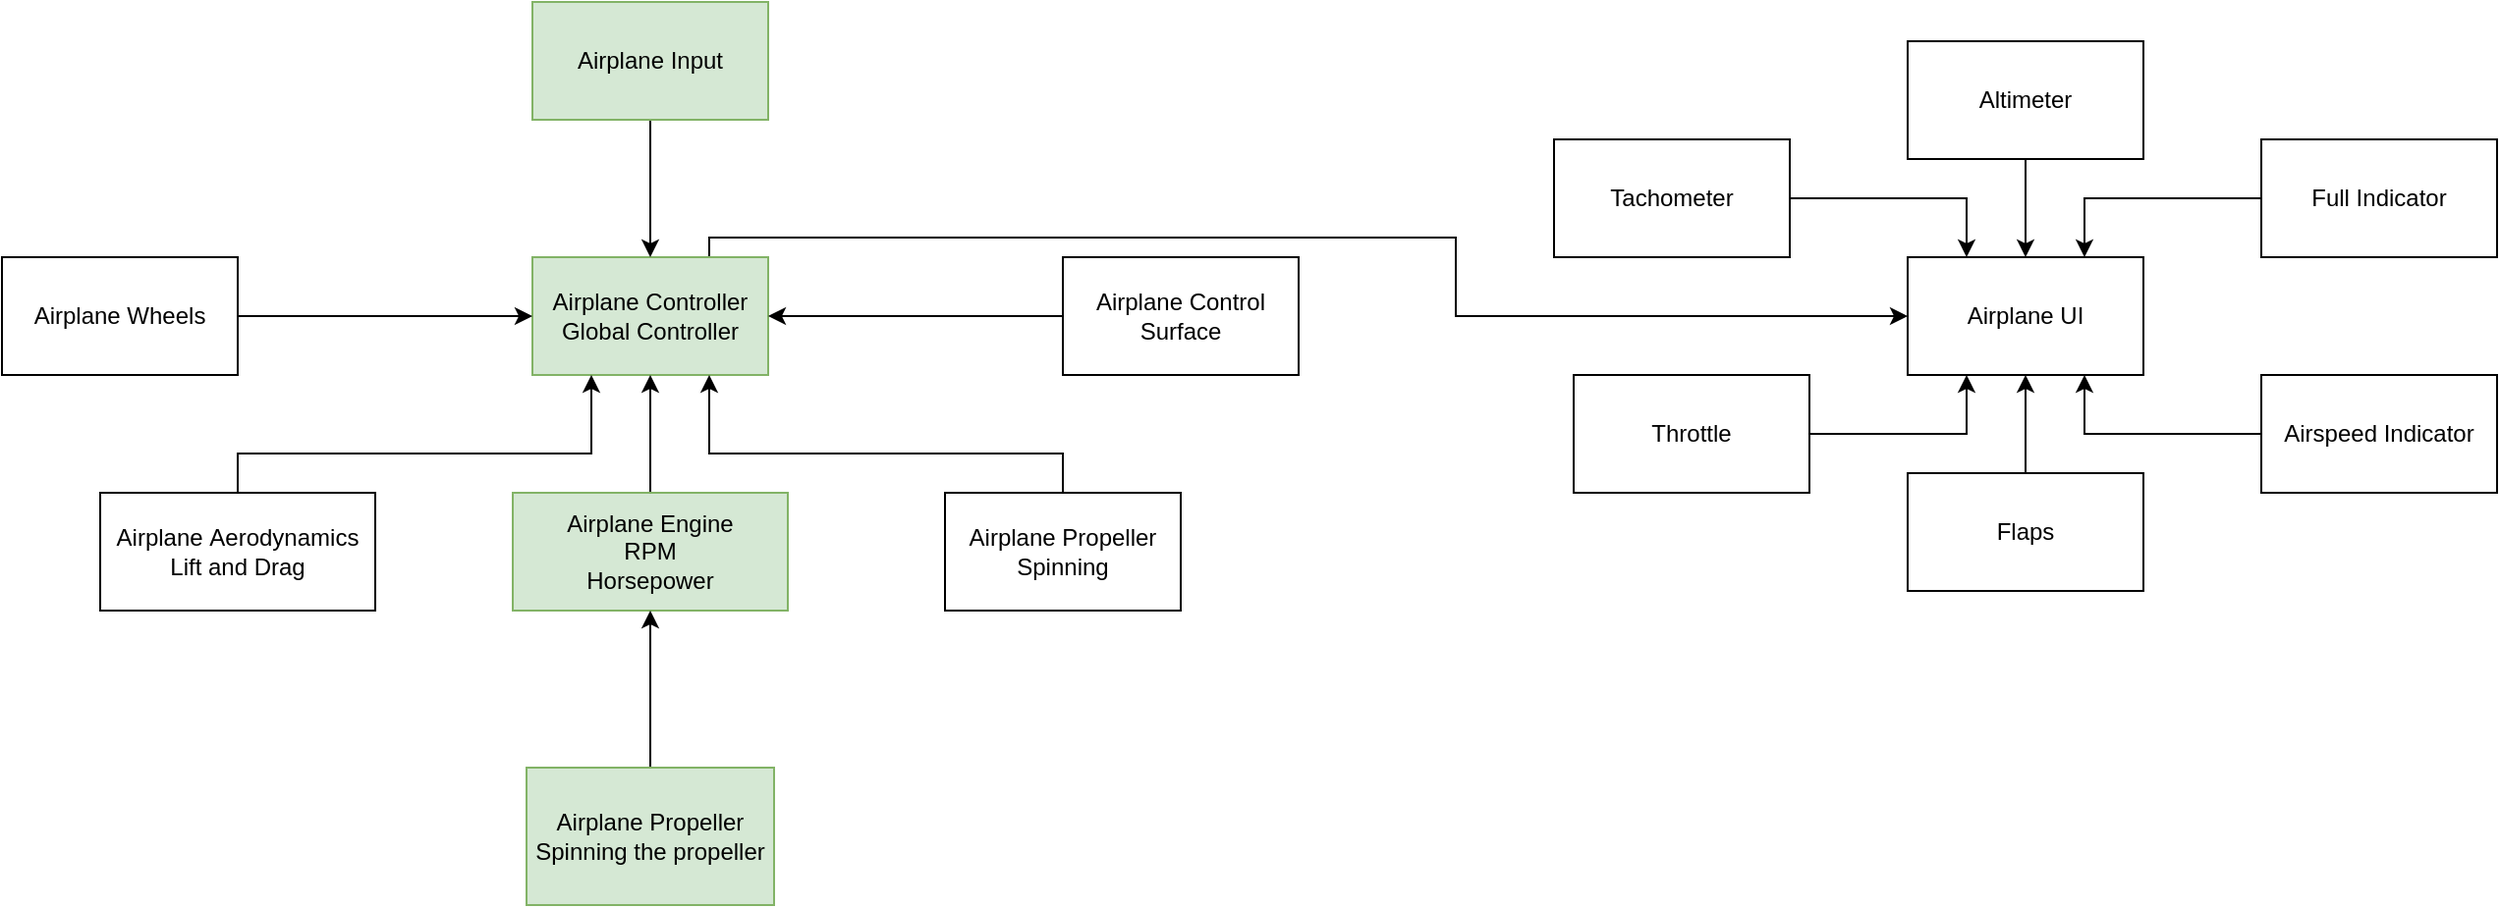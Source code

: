 <mxfile version="13.6.10" type="github">
  <diagram id="snA5wIH1FXUt3bnCRdw-" name="Page-1">
    <mxGraphModel dx="1102" dy="582" grid="1" gridSize="10" guides="1" tooltips="1" connect="1" arrows="1" fold="1" page="1" pageScale="1" pageWidth="827" pageHeight="1169" math="0" shadow="0">
      <root>
        <mxCell id="0" />
        <mxCell id="1" parent="0" />
        <mxCell id="H8tqieu_wZ1byqVmmLSu-40" style="edgeStyle=orthogonalEdgeStyle;rounded=0;orthogonalLoop=1;jettySize=auto;html=1;entryX=0;entryY=0.5;entryDx=0;entryDy=0;" parent="1" source="H8tqieu_wZ1byqVmmLSu-1" target="H8tqieu_wZ1byqVmmLSu-20" edge="1">
          <mxGeometry relative="1" as="geometry">
            <Array as="points">
              <mxPoint x="440" y="260" />
              <mxPoint x="820" y="260" />
              <mxPoint x="820" y="300" />
            </Array>
          </mxGeometry>
        </mxCell>
        <mxCell id="H8tqieu_wZ1byqVmmLSu-1" value="Airplane Controller&lt;br&gt;Global Controller" style="rounded=0;whiteSpace=wrap;html=1;fillColor=#d5e8d4;strokeColor=#82b366;" parent="1" vertex="1">
          <mxGeometry x="350" y="270" width="120" height="60" as="geometry" />
        </mxCell>
        <mxCell id="H8tqieu_wZ1byqVmmLSu-15" style="edgeStyle=orthogonalEdgeStyle;rounded=0;orthogonalLoop=1;jettySize=auto;html=1;entryX=0.25;entryY=1;entryDx=0;entryDy=0;" parent="1" source="H8tqieu_wZ1byqVmmLSu-2" target="H8tqieu_wZ1byqVmmLSu-1" edge="1">
          <mxGeometry relative="1" as="geometry">
            <Array as="points">
              <mxPoint x="200" y="370" />
              <mxPoint x="380" y="370" />
            </Array>
          </mxGeometry>
        </mxCell>
        <mxCell id="H8tqieu_wZ1byqVmmLSu-2" value="Airplane&amp;nbsp;Aerodynamics&lt;br&gt;Lift and Drag" style="rounded=0;whiteSpace=wrap;html=1;" parent="1" vertex="1">
          <mxGeometry x="130" y="390" width="140" height="60" as="geometry" />
        </mxCell>
        <mxCell id="H8tqieu_wZ1byqVmmLSu-5" style="edgeStyle=orthogonalEdgeStyle;rounded=0;orthogonalLoop=1;jettySize=auto;html=1;" parent="1" source="H8tqieu_wZ1byqVmmLSu-3" target="H8tqieu_wZ1byqVmmLSu-1" edge="1">
          <mxGeometry relative="1" as="geometry" />
        </mxCell>
        <mxCell id="H8tqieu_wZ1byqVmmLSu-3" value="Airplane Input" style="rounded=0;whiteSpace=wrap;html=1;fillColor=#d5e8d4;strokeColor=#82b366;" parent="1" vertex="1">
          <mxGeometry x="350" y="140" width="120" height="60" as="geometry" />
        </mxCell>
        <mxCell id="H8tqieu_wZ1byqVmmLSu-13" style="edgeStyle=orthogonalEdgeStyle;rounded=0;orthogonalLoop=1;jettySize=auto;html=1;entryX=0.5;entryY=1;entryDx=0;entryDy=0;" parent="1" source="H8tqieu_wZ1byqVmmLSu-7" target="H8tqieu_wZ1byqVmmLSu-1" edge="1">
          <mxGeometry relative="1" as="geometry" />
        </mxCell>
        <mxCell id="H8tqieu_wZ1byqVmmLSu-7" value="Airplane Engine&lt;br&gt;RPM&lt;br&gt;Horsepower" style="rounded=0;whiteSpace=wrap;html=1;fillColor=#d5e8d4;strokeColor=#82b366;" parent="1" vertex="1">
          <mxGeometry x="340" y="390" width="140" height="60" as="geometry" />
        </mxCell>
        <mxCell id="H8tqieu_wZ1byqVmmLSu-14" style="edgeStyle=orthogonalEdgeStyle;rounded=0;orthogonalLoop=1;jettySize=auto;html=1;entryX=0.75;entryY=1;entryDx=0;entryDy=0;" parent="1" source="H8tqieu_wZ1byqVmmLSu-10" target="H8tqieu_wZ1byqVmmLSu-1" edge="1">
          <mxGeometry relative="1" as="geometry">
            <Array as="points">
              <mxPoint x="620" y="370" />
              <mxPoint x="440" y="370" />
            </Array>
          </mxGeometry>
        </mxCell>
        <mxCell id="H8tqieu_wZ1byqVmmLSu-10" value="Airplane Propeller&lt;br&gt;Spinning" style="rounded=0;whiteSpace=wrap;html=1;" parent="1" vertex="1">
          <mxGeometry x="560" y="390" width="120" height="60" as="geometry" />
        </mxCell>
        <mxCell id="H8tqieu_wZ1byqVmmLSu-17" style="edgeStyle=orthogonalEdgeStyle;rounded=0;orthogonalLoop=1;jettySize=auto;html=1;entryX=1;entryY=0.5;entryDx=0;entryDy=0;" parent="1" source="H8tqieu_wZ1byqVmmLSu-16" target="H8tqieu_wZ1byqVmmLSu-1" edge="1">
          <mxGeometry relative="1" as="geometry" />
        </mxCell>
        <mxCell id="H8tqieu_wZ1byqVmmLSu-16" value="Airplane Control Surface" style="rounded=0;whiteSpace=wrap;html=1;" parent="1" vertex="1">
          <mxGeometry x="620" y="270" width="120" height="60" as="geometry" />
        </mxCell>
        <mxCell id="H8tqieu_wZ1byqVmmLSu-19" style="edgeStyle=orthogonalEdgeStyle;rounded=0;orthogonalLoop=1;jettySize=auto;html=1;entryX=0;entryY=0.5;entryDx=0;entryDy=0;" parent="1" source="H8tqieu_wZ1byqVmmLSu-18" target="H8tqieu_wZ1byqVmmLSu-1" edge="1">
          <mxGeometry relative="1" as="geometry" />
        </mxCell>
        <mxCell id="H8tqieu_wZ1byqVmmLSu-18" value="Airplane Wheels" style="rounded=0;whiteSpace=wrap;html=1;" parent="1" vertex="1">
          <mxGeometry x="80" y="270" width="120" height="60" as="geometry" />
        </mxCell>
        <mxCell id="H8tqieu_wZ1byqVmmLSu-20" value="Airplane UI" style="rounded=0;whiteSpace=wrap;html=1;" parent="1" vertex="1">
          <mxGeometry x="1050" y="270" width="120" height="60" as="geometry" />
        </mxCell>
        <mxCell id="H8tqieu_wZ1byqVmmLSu-32" style="edgeStyle=orthogonalEdgeStyle;rounded=0;orthogonalLoop=1;jettySize=auto;html=1;entryX=0.25;entryY=0;entryDx=0;entryDy=0;" parent="1" source="H8tqieu_wZ1byqVmmLSu-21" target="H8tqieu_wZ1byqVmmLSu-20" edge="1">
          <mxGeometry relative="1" as="geometry" />
        </mxCell>
        <mxCell id="H8tqieu_wZ1byqVmmLSu-21" value="Tachometer" style="rounded=0;whiteSpace=wrap;html=1;" parent="1" vertex="1">
          <mxGeometry x="870" y="210" width="120" height="60" as="geometry" />
        </mxCell>
        <mxCell id="H8tqieu_wZ1byqVmmLSu-30" style="edgeStyle=orthogonalEdgeStyle;rounded=0;orthogonalLoop=1;jettySize=auto;html=1;entryX=0.5;entryY=0;entryDx=0;entryDy=0;" parent="1" source="H8tqieu_wZ1byqVmmLSu-22" target="H8tqieu_wZ1byqVmmLSu-20" edge="1">
          <mxGeometry relative="1" as="geometry" />
        </mxCell>
        <mxCell id="H8tqieu_wZ1byqVmmLSu-22" value="Altimeter" style="rounded=0;whiteSpace=wrap;html=1;" parent="1" vertex="1">
          <mxGeometry x="1050" y="160" width="120" height="60" as="geometry" />
        </mxCell>
        <mxCell id="H8tqieu_wZ1byqVmmLSu-33" style="edgeStyle=orthogonalEdgeStyle;rounded=0;orthogonalLoop=1;jettySize=auto;html=1;entryX=0.75;entryY=0;entryDx=0;entryDy=0;" parent="1" source="H8tqieu_wZ1byqVmmLSu-23" target="H8tqieu_wZ1byqVmmLSu-20" edge="1">
          <mxGeometry relative="1" as="geometry" />
        </mxCell>
        <mxCell id="H8tqieu_wZ1byqVmmLSu-23" value="Full Indicator" style="rounded=0;whiteSpace=wrap;html=1;" parent="1" vertex="1">
          <mxGeometry x="1230" y="210" width="120" height="60" as="geometry" />
        </mxCell>
        <mxCell id="H8tqieu_wZ1byqVmmLSu-36" style="edgeStyle=orthogonalEdgeStyle;rounded=0;orthogonalLoop=1;jettySize=auto;html=1;entryX=0.25;entryY=1;entryDx=0;entryDy=0;" parent="1" source="H8tqieu_wZ1byqVmmLSu-25" target="H8tqieu_wZ1byqVmmLSu-20" edge="1">
          <mxGeometry relative="1" as="geometry" />
        </mxCell>
        <mxCell id="H8tqieu_wZ1byqVmmLSu-25" value="Throttle" style="rounded=0;whiteSpace=wrap;html=1;" parent="1" vertex="1">
          <mxGeometry x="880" y="330" width="120" height="60" as="geometry" />
        </mxCell>
        <mxCell id="H8tqieu_wZ1byqVmmLSu-35" style="edgeStyle=orthogonalEdgeStyle;rounded=0;orthogonalLoop=1;jettySize=auto;html=1;entryX=0.5;entryY=1;entryDx=0;entryDy=0;" parent="1" source="H8tqieu_wZ1byqVmmLSu-26" target="H8tqieu_wZ1byqVmmLSu-20" edge="1">
          <mxGeometry relative="1" as="geometry" />
        </mxCell>
        <mxCell id="H8tqieu_wZ1byqVmmLSu-26" value="Flaps" style="rounded=0;whiteSpace=wrap;html=1;" parent="1" vertex="1">
          <mxGeometry x="1050" y="380" width="120" height="60" as="geometry" />
        </mxCell>
        <mxCell id="H8tqieu_wZ1byqVmmLSu-34" style="edgeStyle=orthogonalEdgeStyle;rounded=0;orthogonalLoop=1;jettySize=auto;html=1;entryX=0.75;entryY=1;entryDx=0;entryDy=0;" parent="1" source="H8tqieu_wZ1byqVmmLSu-28" target="H8tqieu_wZ1byqVmmLSu-20" edge="1">
          <mxGeometry relative="1" as="geometry" />
        </mxCell>
        <mxCell id="H8tqieu_wZ1byqVmmLSu-28" value="Airspeed Indicator" style="rounded=0;whiteSpace=wrap;html=1;" parent="1" vertex="1">
          <mxGeometry x="1230" y="330" width="120" height="60" as="geometry" />
        </mxCell>
        <mxCell id="oIBcQUh4CXwXqT3S_NH_-3" value="" style="edgeStyle=orthogonalEdgeStyle;rounded=0;orthogonalLoop=1;jettySize=auto;html=1;" parent="1" source="oIBcQUh4CXwXqT3S_NH_-1" target="H8tqieu_wZ1byqVmmLSu-7" edge="1">
          <mxGeometry relative="1" as="geometry" />
        </mxCell>
        <mxCell id="oIBcQUh4CXwXqT3S_NH_-1" value="Airplane Propeller&lt;br&gt;Spinning the propeller" style="rounded=0;whiteSpace=wrap;html=1;fillColor=#d5e8d4;strokeColor=#82b366;" parent="1" vertex="1">
          <mxGeometry x="347" y="530" width="126" height="70" as="geometry" />
        </mxCell>
      </root>
    </mxGraphModel>
  </diagram>
</mxfile>
